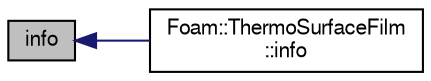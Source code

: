 digraph "info"
{
  bgcolor="transparent";
  edge [fontname="FreeSans",fontsize="10",labelfontname="FreeSans",labelfontsize="10"];
  node [fontname="FreeSans",fontsize="10",shape=record];
  rankdir="LR";
  Node1 [label="info",height=0.2,width=0.4,color="black", fillcolor="grey75", style="filled" fontcolor="black"];
  Node1 -> Node2 [dir="back",color="midnightblue",fontsize="10",style="solid",fontname="FreeSans"];
  Node2 [label="Foam::ThermoSurfaceFilm\l::info",height=0.2,width=0.4,color="black",URL="$a02528.html#a535c2aef67becff77ed292ab0eceb44c",tooltip="Write surface film info to stream. "];
}
